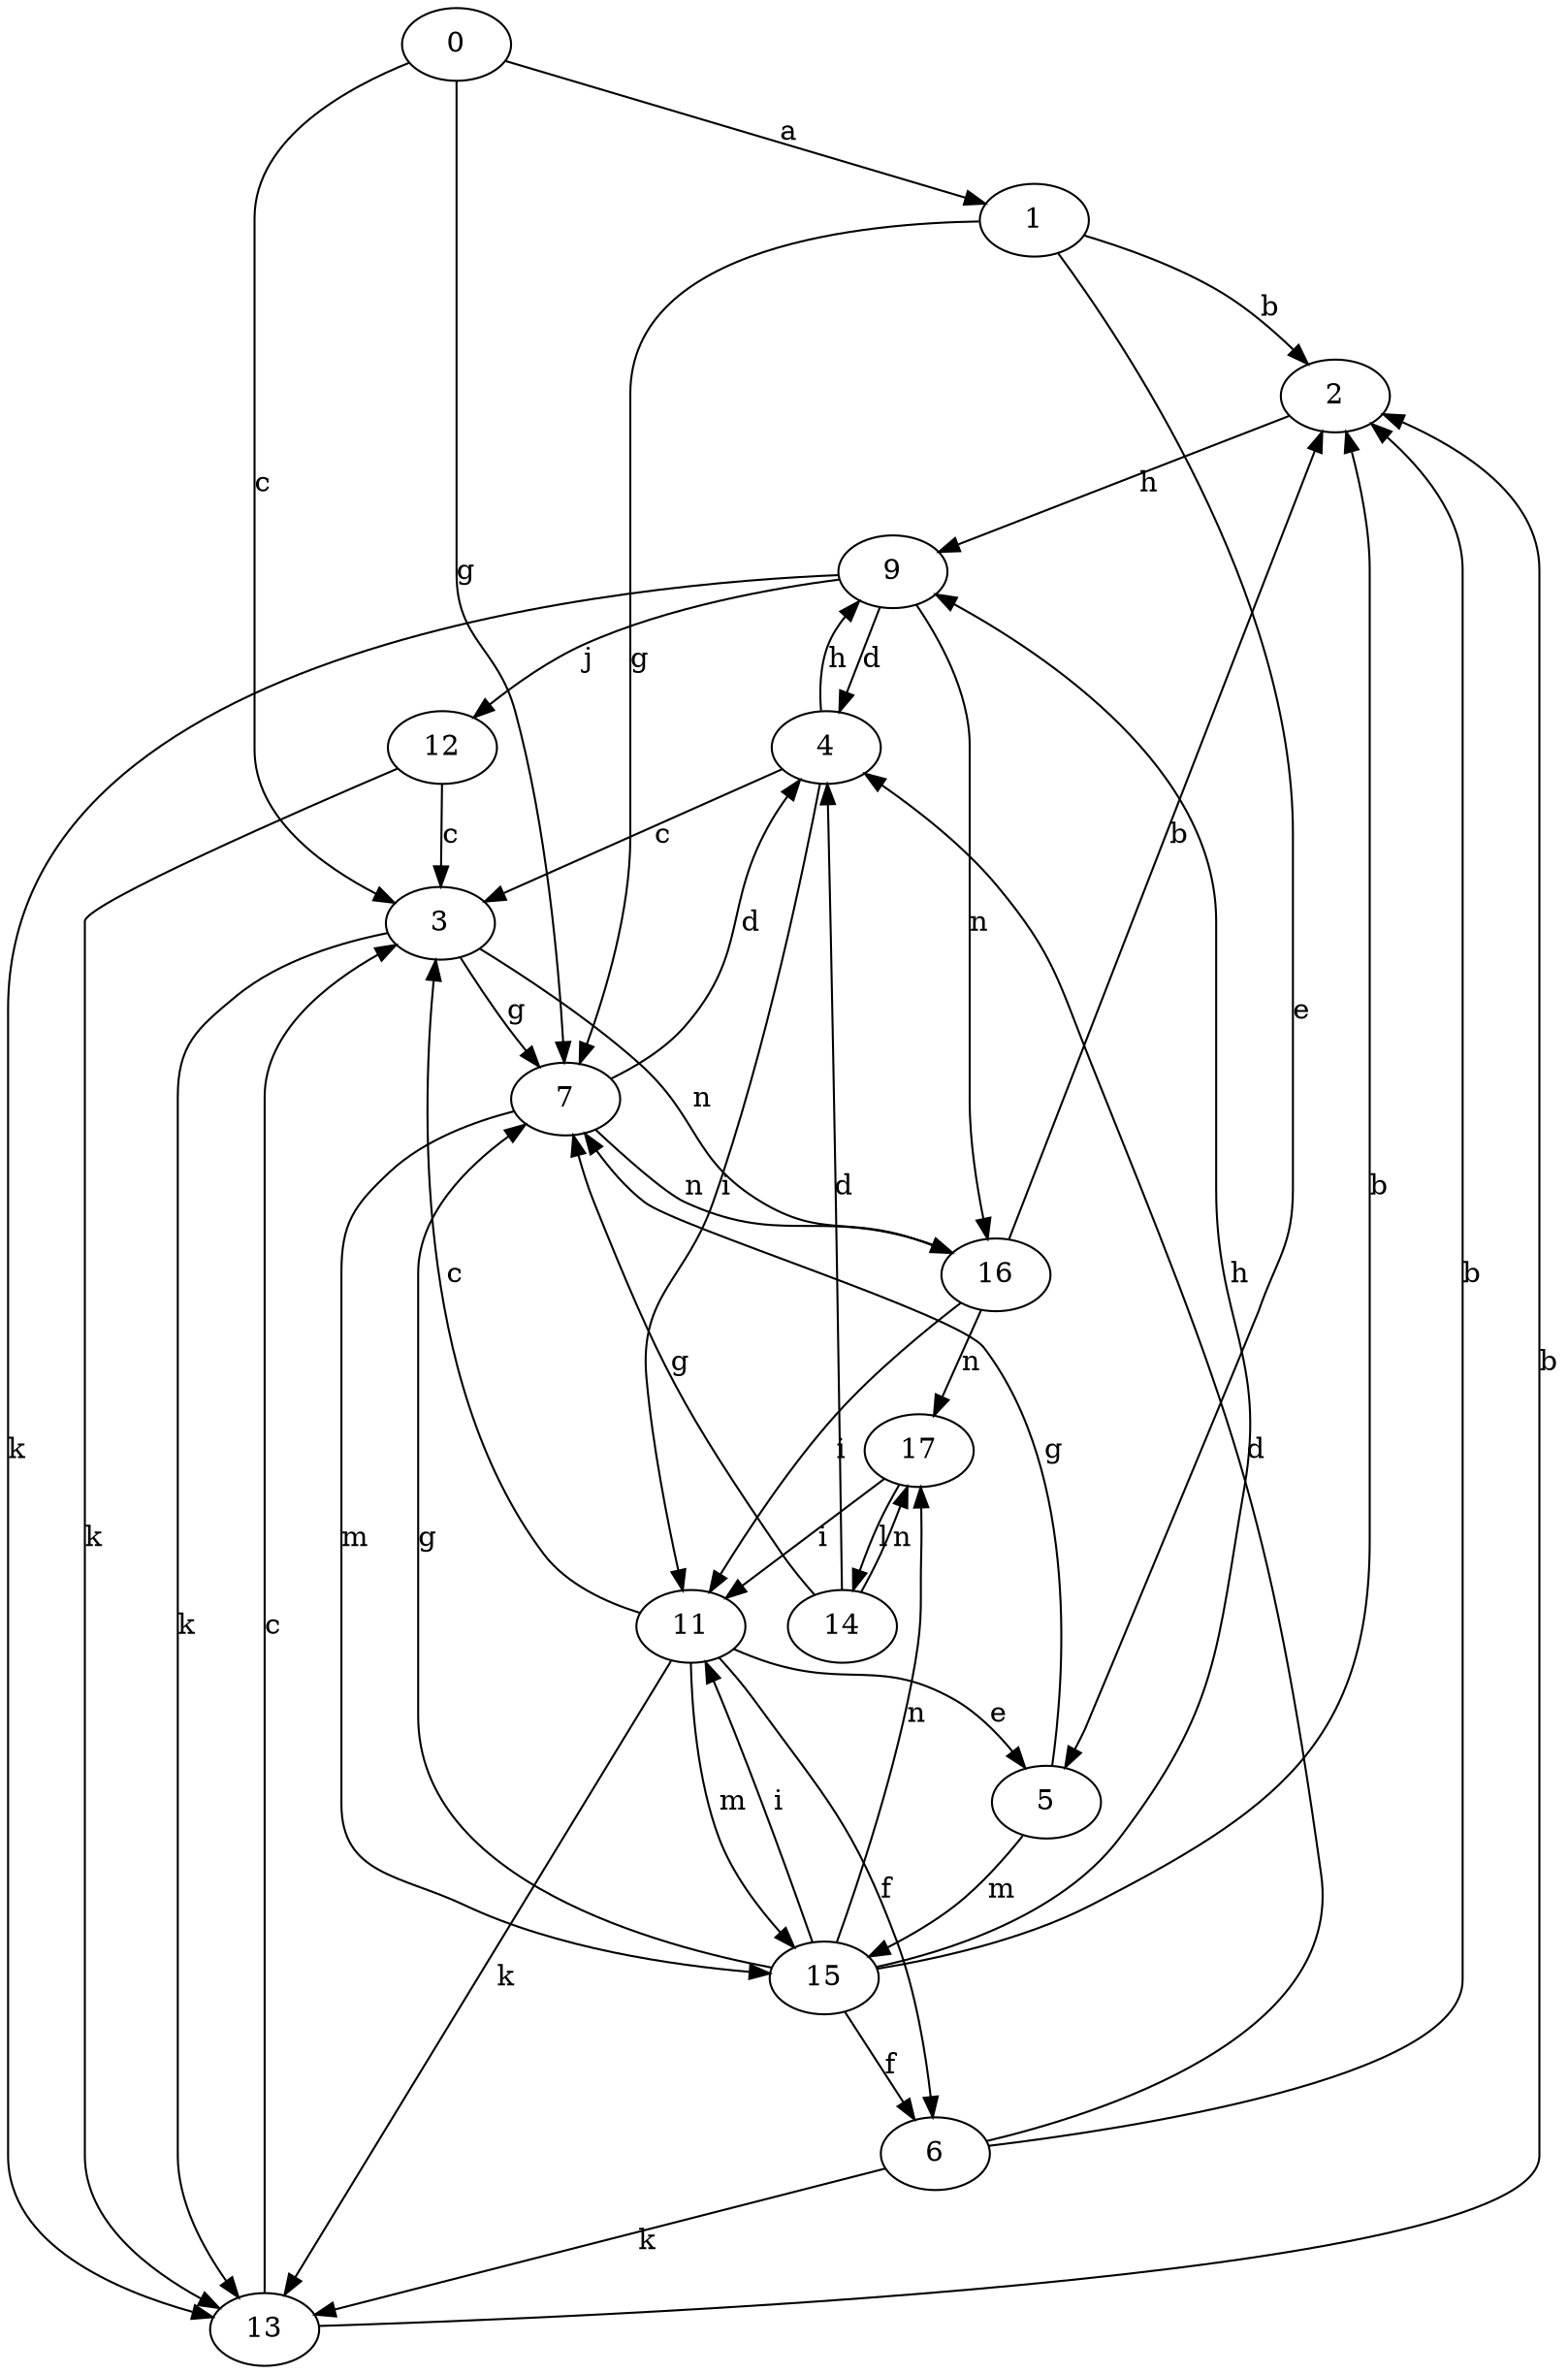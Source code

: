 strict digraph  {
0;
1;
2;
3;
4;
5;
6;
7;
9;
11;
12;
13;
14;
15;
16;
17;
0 -> 1  [label=a];
0 -> 3  [label=c];
0 -> 7  [label=g];
1 -> 2  [label=b];
1 -> 5  [label=e];
1 -> 7  [label=g];
2 -> 9  [label=h];
3 -> 7  [label=g];
3 -> 13  [label=k];
3 -> 16  [label=n];
4 -> 3  [label=c];
4 -> 9  [label=h];
4 -> 11  [label=i];
5 -> 7  [label=g];
5 -> 15  [label=m];
6 -> 2  [label=b];
6 -> 4  [label=d];
6 -> 13  [label=k];
7 -> 4  [label=d];
7 -> 15  [label=m];
7 -> 16  [label=n];
9 -> 4  [label=d];
9 -> 12  [label=j];
9 -> 13  [label=k];
9 -> 16  [label=n];
11 -> 3  [label=c];
11 -> 5  [label=e];
11 -> 6  [label=f];
11 -> 13  [label=k];
11 -> 15  [label=m];
12 -> 3  [label=c];
12 -> 13  [label=k];
13 -> 2  [label=b];
13 -> 3  [label=c];
14 -> 4  [label=d];
14 -> 7  [label=g];
14 -> 17  [label=n];
15 -> 2  [label=b];
15 -> 6  [label=f];
15 -> 7  [label=g];
15 -> 9  [label=h];
15 -> 11  [label=i];
15 -> 17  [label=n];
16 -> 2  [label=b];
16 -> 11  [label=i];
16 -> 17  [label=n];
17 -> 11  [label=i];
17 -> 14  [label=l];
}
